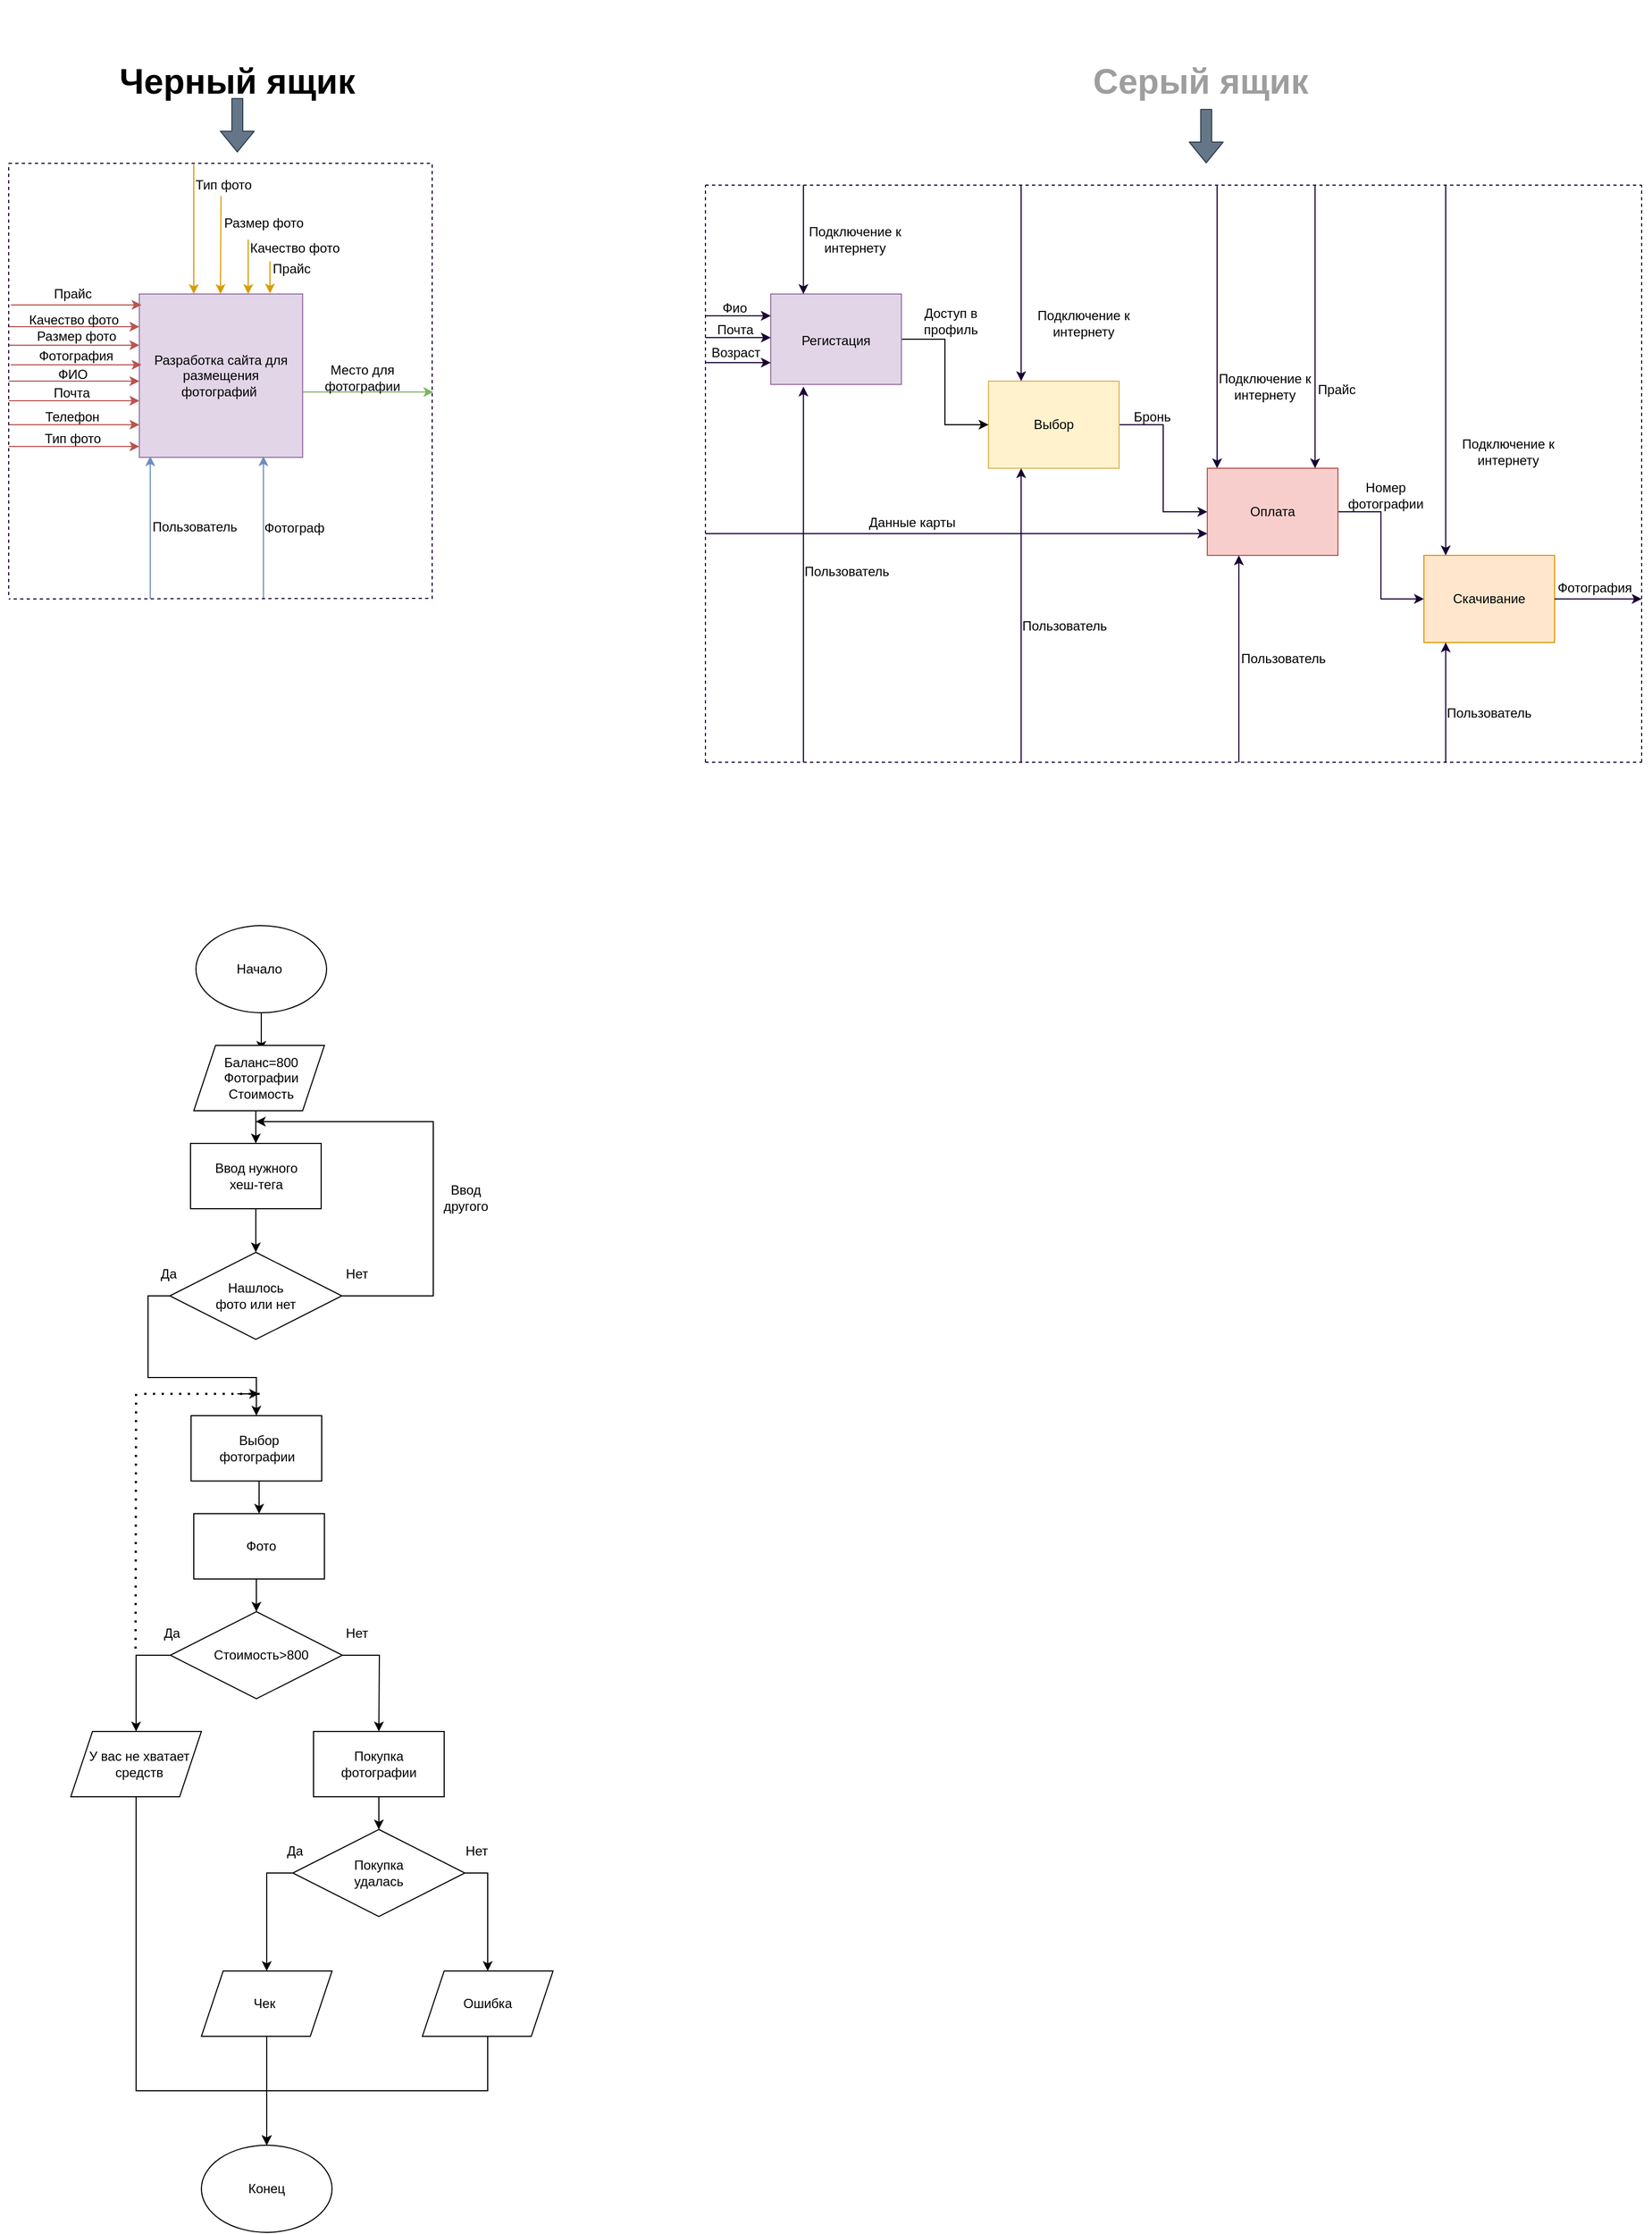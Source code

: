 <mxfile version="13.8.7" type="github">
  <diagram id="p6UrjECbgSdRof4HY0eb" name="Page-1">
    <mxGraphModel dx="2480" dy="2546" grid="1" gridSize="10" guides="1" tooltips="1" connect="1" arrows="1" fold="1" page="1" pageScale="1" pageWidth="827" pageHeight="1169" math="0" shadow="0">
      <root>
        <mxCell id="0" />
        <mxCell id="1" parent="0" />
        <mxCell id="dFT03Ro-pLz-tinxZf4C-1" value="" style="whiteSpace=wrap;html=1;aspect=fixed;fillColor=#e1d5e7;strokeColor=#9673a6;" parent="1" vertex="1">
          <mxGeometry x="260" y="200" width="150" height="150" as="geometry" />
        </mxCell>
        <mxCell id="dFT03Ro-pLz-tinxZf4C-3" value="Разработка сайта для размещения фотографий&amp;nbsp;" style="text;html=1;strokeColor=none;fillColor=none;align=center;verticalAlign=middle;whiteSpace=wrap;rounded=0;" parent="1" vertex="1">
          <mxGeometry x="270" y="240" width="130" height="70" as="geometry" />
        </mxCell>
        <mxCell id="dFT03Ro-pLz-tinxZf4C-4" value="" style="endArrow=classic;html=1;fillColor=#f8cecc;strokeColor=#b85450;" parent="1" edge="1">
          <mxGeometry width="50" height="50" relative="1" as="geometry">
            <mxPoint x="140" y="298" as="sourcePoint" />
            <mxPoint x="260" y="298" as="targetPoint" />
          </mxGeometry>
        </mxCell>
        <mxCell id="dFT03Ro-pLz-tinxZf4C-5" value="" style="endArrow=classic;html=1;fillColor=#f8cecc;strokeColor=#b85450;" parent="1" edge="1">
          <mxGeometry width="50" height="50" relative="1" as="geometry">
            <mxPoint x="140" y="320" as="sourcePoint" />
            <mxPoint x="260" y="320" as="targetPoint" />
          </mxGeometry>
        </mxCell>
        <mxCell id="dFT03Ro-pLz-tinxZf4C-6" value="" style="endArrow=classic;html=1;fillColor=#f8cecc;strokeColor=#b85450;" parent="1" edge="1">
          <mxGeometry width="50" height="50" relative="1" as="geometry">
            <mxPoint x="140" y="280" as="sourcePoint" />
            <mxPoint x="260" y="280" as="targetPoint" />
          </mxGeometry>
        </mxCell>
        <mxCell id="dFT03Ro-pLz-tinxZf4C-7" value="" style="endArrow=classic;html=1;fillColor=#f8cecc;strokeColor=#b85450;" parent="1" edge="1">
          <mxGeometry width="50" height="50" relative="1" as="geometry">
            <mxPoint x="142" y="265" as="sourcePoint" />
            <mxPoint x="262" y="265" as="targetPoint" />
          </mxGeometry>
        </mxCell>
        <mxCell id="dFT03Ro-pLz-tinxZf4C-9" value="" style="endArrow=classic;html=1;fillColor=#d5e8d4;strokeColor=#82b366;" parent="1" edge="1">
          <mxGeometry width="50" height="50" relative="1" as="geometry">
            <mxPoint x="410" y="290" as="sourcePoint" />
            <mxPoint x="530" y="290" as="targetPoint" />
          </mxGeometry>
        </mxCell>
        <mxCell id="dFT03Ro-pLz-tinxZf4C-12" value="" style="endArrow=classic;html=1;fillColor=#ffe6cc;strokeColor=#d79b00;" parent="1" edge="1">
          <mxGeometry width="50" height="50" relative="1" as="geometry">
            <mxPoint x="310" y="81" as="sourcePoint" />
            <mxPoint x="310" y="200" as="targetPoint" />
          </mxGeometry>
        </mxCell>
        <mxCell id="dFT03Ro-pLz-tinxZf4C-13" value="" style="endArrow=classic;html=1;fillColor=#ffe6cc;strokeColor=#d79b00;" parent="1" edge="1">
          <mxGeometry width="50" height="50" relative="1" as="geometry">
            <mxPoint x="335" y="110" as="sourcePoint" />
            <mxPoint x="334.5" y="200" as="targetPoint" />
          </mxGeometry>
        </mxCell>
        <mxCell id="dFT03Ro-pLz-tinxZf4C-20" value="" style="endArrow=classic;html=1;fillColor=#dae8fc;strokeColor=#6c8ebf;" parent="1" edge="1">
          <mxGeometry width="50" height="50" relative="1" as="geometry">
            <mxPoint x="270" y="480" as="sourcePoint" />
            <mxPoint x="270" y="349" as="targetPoint" />
          </mxGeometry>
        </mxCell>
        <mxCell id="dFT03Ro-pLz-tinxZf4C-27" value="Тип фото" style="text;html=1;strokeColor=none;fillColor=none;align=center;verticalAlign=middle;whiteSpace=wrap;rounded=0;rotation=0;" parent="1" vertex="1">
          <mxGeometry x="295" y="80" width="85" height="39" as="geometry" />
        </mxCell>
        <mxCell id="dFT03Ro-pLz-tinxZf4C-29" value="Размер фото" style="text;html=1;strokeColor=none;fillColor=none;align=center;verticalAlign=middle;whiteSpace=wrap;rounded=0;rotation=0;" parent="1" vertex="1">
          <mxGeometry x="329" y="120" width="91" height="30" as="geometry" />
        </mxCell>
        <mxCell id="dFT03Ro-pLz-tinxZf4C-30" value="Фотография" style="text;html=1;strokeColor=none;fillColor=none;align=center;verticalAlign=middle;whiteSpace=wrap;rounded=0;" parent="1" vertex="1">
          <mxGeometry x="182" y="247" width="40" height="20" as="geometry" />
        </mxCell>
        <mxCell id="dFT03Ro-pLz-tinxZf4C-31" value="ФИО" style="text;html=1;strokeColor=none;fillColor=none;align=center;verticalAlign=middle;whiteSpace=wrap;rounded=0;" parent="1" vertex="1">
          <mxGeometry x="163.5" y="264" width="70" height="19" as="geometry" />
        </mxCell>
        <mxCell id="dFT03Ro-pLz-tinxZf4C-32" value="Качество фото" style="text;html=1;strokeColor=none;fillColor=none;align=center;verticalAlign=middle;whiteSpace=wrap;rounded=0;rotation=0;" parent="1" vertex="1">
          <mxGeometry x="350" y="150" width="106" height="15" as="geometry" />
        </mxCell>
        <mxCell id="dFT03Ro-pLz-tinxZf4C-33" value="" style="endArrow=classic;html=1;fillColor=#ffe6cc;strokeColor=#d79b00;" parent="1" edge="1">
          <mxGeometry width="50" height="50" relative="1" as="geometry">
            <mxPoint x="360" y="150" as="sourcePoint" />
            <mxPoint x="360" y="200" as="targetPoint" />
          </mxGeometry>
        </mxCell>
        <mxCell id="aUMwL7hk3GGmmnr9Cz9R-1" value="Место для фотографии" style="text;html=1;strokeColor=none;fillColor=none;align=center;verticalAlign=middle;whiteSpace=wrap;rounded=0;" parent="1" vertex="1">
          <mxGeometry x="400" y="266" width="130" height="21" as="geometry" />
        </mxCell>
        <mxCell id="aUMwL7hk3GGmmnr9Cz9R-2" value="Почта" style="text;html=1;strokeColor=none;fillColor=none;align=center;verticalAlign=middle;whiteSpace=wrap;rounded=0;" parent="1" vertex="1">
          <mxGeometry x="175" y="267" width="46" height="47" as="geometry" />
        </mxCell>
        <mxCell id="aUMwL7hk3GGmmnr9Cz9R-9" value="Прайс" style="text;html=1;strokeColor=none;fillColor=none;align=center;verticalAlign=middle;whiteSpace=wrap;rounded=0;rotation=0;" parent="1" vertex="1">
          <mxGeometry x="380" y="166.5" width="40" height="20" as="geometry" />
        </mxCell>
        <mxCell id="aUMwL7hk3GGmmnr9Cz9R-11" value="" style="endArrow=classic;html=1;fillColor=#ffe6cc;strokeColor=#d79b00;" parent="1" edge="1">
          <mxGeometry width="50" height="50" relative="1" as="geometry">
            <mxPoint x="380" y="170" as="sourcePoint" />
            <mxPoint x="380" y="199.5" as="targetPoint" />
          </mxGeometry>
        </mxCell>
        <mxCell id="aUMwL7hk3GGmmnr9Cz9R-18" value="Телефон" style="text;html=1;strokeColor=none;fillColor=none;align=center;verticalAlign=middle;whiteSpace=wrap;rounded=0;" parent="1" vertex="1">
          <mxGeometry x="175" y="298" width="47" height="29" as="geometry" />
        </mxCell>
        <mxCell id="aUMwL7hk3GGmmnr9Cz9R-19" value="" style="endArrow=classic;html=1;fillColor=#dae8fc;strokeColor=#6c8ebf;" parent="1" edge="1">
          <mxGeometry width="50" height="50" relative="1" as="geometry">
            <mxPoint x="374" y="480" as="sourcePoint" />
            <mxPoint x="374" y="349" as="targetPoint" />
          </mxGeometry>
        </mxCell>
        <mxCell id="aUMwL7hk3GGmmnr9Cz9R-23" value="Пользователь" style="text;html=1;strokeColor=none;fillColor=none;align=center;verticalAlign=middle;whiteSpace=wrap;rounded=0;rotation=0;" parent="1" vertex="1">
          <mxGeometry x="250.5" y="400" width="120" height="28" as="geometry" />
        </mxCell>
        <mxCell id="aUMwL7hk3GGmmnr9Cz9R-24" value="Фотограф" style="text;html=1;strokeColor=none;fillColor=none;align=center;verticalAlign=middle;whiteSpace=wrap;rounded=0;rotation=0;" parent="1" vertex="1">
          <mxGeometry x="322" y="410" width="161" height="10" as="geometry" />
        </mxCell>
        <mxCell id="aUMwL7hk3GGmmnr9Cz9R-25" value="" style="endArrow=classic;html=1;fillColor=#f8cecc;strokeColor=#b85450;" parent="1" edge="1">
          <mxGeometry width="50" height="50" relative="1" as="geometry">
            <mxPoint x="140" y="340" as="sourcePoint" />
            <mxPoint x="260" y="340" as="targetPoint" />
          </mxGeometry>
        </mxCell>
        <mxCell id="aUMwL7hk3GGmmnr9Cz9R-26" value="Тип фото" style="text;html=1;strokeColor=none;fillColor=none;align=center;verticalAlign=middle;whiteSpace=wrap;rounded=0;rotation=0;" parent="1" vertex="1">
          <mxGeometry x="158.5" y="310" width="80" height="46" as="geometry" />
        </mxCell>
        <mxCell id="aUMwL7hk3GGmmnr9Cz9R-28" value="" style="endArrow=classic;html=1;fillColor=#f8cecc;strokeColor=#b85450;" parent="1" edge="1">
          <mxGeometry width="50" height="50" relative="1" as="geometry">
            <mxPoint x="142" y="210" as="sourcePoint" />
            <mxPoint x="262" y="210" as="targetPoint" />
          </mxGeometry>
        </mxCell>
        <mxCell id="aUMwL7hk3GGmmnr9Cz9R-29" value="" style="endArrow=classic;html=1;fillColor=#f8cecc;strokeColor=#b85450;" parent="1" edge="1">
          <mxGeometry width="50" height="50" relative="1" as="geometry">
            <mxPoint x="140" y="247" as="sourcePoint" />
            <mxPoint x="260" y="247" as="targetPoint" />
          </mxGeometry>
        </mxCell>
        <mxCell id="aUMwL7hk3GGmmnr9Cz9R-30" value="Размер фото" style="text;html=1;strokeColor=none;fillColor=none;align=center;verticalAlign=middle;whiteSpace=wrap;rounded=0;rotation=0;" parent="1" vertex="1">
          <mxGeometry x="156.5" y="230" width="91" height="18" as="geometry" />
        </mxCell>
        <mxCell id="aUMwL7hk3GGmmnr9Cz9R-31" value="" style="endArrow=classic;html=1;fillColor=#f8cecc;strokeColor=#b85450;" parent="1" edge="1">
          <mxGeometry width="50" height="50" relative="1" as="geometry">
            <mxPoint x="140" y="230" as="sourcePoint" />
            <mxPoint x="260" y="230" as="targetPoint" />
          </mxGeometry>
        </mxCell>
        <mxCell id="aUMwL7hk3GGmmnr9Cz9R-32" value="Качество фото" style="text;html=1;strokeColor=none;fillColor=none;align=center;verticalAlign=middle;whiteSpace=wrap;rounded=0;rotation=0;" parent="1" vertex="1">
          <mxGeometry x="148.5" y="210" width="102" height="27" as="geometry" />
        </mxCell>
        <mxCell id="aUMwL7hk3GGmmnr9Cz9R-33" value="Прайс" style="text;html=1;strokeColor=none;fillColor=none;align=center;verticalAlign=middle;whiteSpace=wrap;rounded=0;rotation=0;" parent="1" vertex="1">
          <mxGeometry x="178.5" y="190" width="40" height="20" as="geometry" />
        </mxCell>
        <mxCell id="dPdgdIDJKfHk3a8-XdrI-1" value="&lt;b&gt;&lt;font style=&quot;font-size: 32px&quot;&gt;Черный ящик&lt;/font&gt;&lt;/b&gt;" style="text;html=1;strokeColor=none;fillColor=none;align=center;verticalAlign=middle;whiteSpace=wrap;rounded=0;" parent="1" vertex="1">
          <mxGeometry x="205" y="-70" width="290" height="150" as="geometry" />
        </mxCell>
        <mxCell id="dPdgdIDJKfHk3a8-XdrI-3" value="" style="shape=flexArrow;endArrow=classic;html=1;strokeColor=#314354;fillColor=#647687;" parent="1" edge="1">
          <mxGeometry width="50" height="50" relative="1" as="geometry">
            <mxPoint x="350" y="20" as="sourcePoint" />
            <mxPoint x="350" y="70" as="targetPoint" />
          </mxGeometry>
        </mxCell>
        <mxCell id="dPdgdIDJKfHk3a8-XdrI-5" value="&lt;b&gt;&lt;font style=&quot;font-size: 32px&quot; color=&quot;#9e9e9e&quot;&gt;Серый ящик&lt;/font&gt;&lt;/b&gt;" style="text;html=1;strokeColor=none;fillColor=none;align=center;verticalAlign=middle;whiteSpace=wrap;rounded=0;" parent="1" vertex="1">
          <mxGeometry x="1090" y="-70" width="290" height="150" as="geometry" />
        </mxCell>
        <mxCell id="dPdgdIDJKfHk3a8-XdrI-6" value="" style="shape=flexArrow;endArrow=classic;html=1;strokeColor=#314354;fillColor=#647687;" parent="1" edge="1">
          <mxGeometry width="50" height="50" relative="1" as="geometry">
            <mxPoint x="1240" y="30" as="sourcePoint" />
            <mxPoint x="1240" y="80" as="targetPoint" />
          </mxGeometry>
        </mxCell>
        <mxCell id="dPdgdIDJKfHk3a8-XdrI-29" style="edgeStyle=orthogonalEdgeStyle;rounded=0;orthogonalLoop=1;jettySize=auto;html=1;exitX=1;exitY=0.5;exitDx=0;exitDy=0;entryX=0;entryY=0.5;entryDx=0;entryDy=0;strokeColor=#190033;" parent="1" source="dPdgdIDJKfHk3a8-XdrI-11" target="dPdgdIDJKfHk3a8-XdrI-12" edge="1">
          <mxGeometry relative="1" as="geometry" />
        </mxCell>
        <mxCell id="dPdgdIDJKfHk3a8-XdrI-11" value="" style="rounded=0;whiteSpace=wrap;html=1;fillColor=#fff2cc;strokeColor=#d6b656;" parent="1" vertex="1">
          <mxGeometry x="1040" y="280" width="120" height="80" as="geometry" />
        </mxCell>
        <mxCell id="dPdgdIDJKfHk3a8-XdrI-30" style="edgeStyle=orthogonalEdgeStyle;rounded=0;orthogonalLoop=1;jettySize=auto;html=1;exitX=1;exitY=0.5;exitDx=0;exitDy=0;entryX=0;entryY=0.5;entryDx=0;entryDy=0;strokeColor=#190033;" parent="1" source="dPdgdIDJKfHk3a8-XdrI-12" target="dPdgdIDJKfHk3a8-XdrI-19" edge="1">
          <mxGeometry relative="1" as="geometry" />
        </mxCell>
        <mxCell id="dPdgdIDJKfHk3a8-XdrI-12" value="" style="rounded=0;whiteSpace=wrap;html=1;fillColor=#f8cecc;strokeColor=#b85450;" parent="1" vertex="1">
          <mxGeometry x="1241" y="360" width="120" height="80" as="geometry" />
        </mxCell>
        <mxCell id="Dkpq2SNHd7-7ZHUDQCRo-1" style="edgeStyle=orthogonalEdgeStyle;rounded=0;orthogonalLoop=1;jettySize=auto;html=1;exitX=1;exitY=0.5;exitDx=0;exitDy=0;entryX=0;entryY=0.5;entryDx=0;entryDy=0;" parent="1" source="dPdgdIDJKfHk3a8-XdrI-13" target="dPdgdIDJKfHk3a8-XdrI-11" edge="1">
          <mxGeometry relative="1" as="geometry" />
        </mxCell>
        <mxCell id="dPdgdIDJKfHk3a8-XdrI-13" value="" style="rounded=0;whiteSpace=wrap;html=1;fillColor=#e1d5e7;strokeColor=#9673a6;" parent="1" vertex="1">
          <mxGeometry x="840" y="200" width="120" height="83" as="geometry" />
        </mxCell>
        <mxCell id="dPdgdIDJKfHk3a8-XdrI-16" value="Регистация" style="text;html=1;strokeColor=none;fillColor=none;align=center;verticalAlign=middle;whiteSpace=wrap;rounded=0;" parent="1" vertex="1">
          <mxGeometry x="880" y="233" width="40" height="20" as="geometry" />
        </mxCell>
        <mxCell id="dPdgdIDJKfHk3a8-XdrI-17" value="Выбор" style="text;html=1;strokeColor=none;fillColor=none;align=center;verticalAlign=middle;whiteSpace=wrap;rounded=0;" parent="1" vertex="1">
          <mxGeometry x="1080" y="310" width="40" height="20" as="geometry" />
        </mxCell>
        <mxCell id="dPdgdIDJKfHk3a8-XdrI-18" value="Оплата" style="text;html=1;strokeColor=none;fillColor=none;align=center;verticalAlign=middle;whiteSpace=wrap;rounded=0;" parent="1" vertex="1">
          <mxGeometry x="1281" y="390" width="40" height="20" as="geometry" />
        </mxCell>
        <mxCell id="dPdgdIDJKfHk3a8-XdrI-19" value="" style="rounded=0;whiteSpace=wrap;html=1;fillColor=#ffe6cc;strokeColor=#d79b00;" parent="1" vertex="1">
          <mxGeometry x="1440" y="440" width="120" height="80" as="geometry" />
        </mxCell>
        <mxCell id="dPdgdIDJKfHk3a8-XdrI-20" value="Скачивание" style="text;html=1;strokeColor=none;fillColor=none;align=center;verticalAlign=middle;whiteSpace=wrap;rounded=0;" parent="1" vertex="1">
          <mxGeometry x="1480" y="470" width="40" height="20" as="geometry" />
        </mxCell>
        <mxCell id="dPdgdIDJKfHk3a8-XdrI-21" value="" style="endArrow=none;dashed=1;html=1;strokeColor=#190033;" parent="1" edge="1">
          <mxGeometry width="50" height="50" relative="1" as="geometry">
            <mxPoint x="529" y="480" as="sourcePoint" />
            <mxPoint x="529" y="80" as="targetPoint" />
          </mxGeometry>
        </mxCell>
        <mxCell id="dPdgdIDJKfHk3a8-XdrI-22" value="" style="endArrow=none;dashed=1;html=1;strokeColor=#190033;" parent="1" edge="1">
          <mxGeometry width="50" height="50" relative="1" as="geometry">
            <mxPoint x="140" y="80" as="sourcePoint" />
            <mxPoint x="530" y="80" as="targetPoint" />
          </mxGeometry>
        </mxCell>
        <mxCell id="dPdgdIDJKfHk3a8-XdrI-23" value="" style="endArrow=none;dashed=1;html=1;strokeColor=#190033;" parent="1" edge="1">
          <mxGeometry width="50" height="50" relative="1" as="geometry">
            <mxPoint x="140" y="476.5" as="sourcePoint" />
            <mxPoint x="140" y="80" as="targetPoint" />
          </mxGeometry>
        </mxCell>
        <mxCell id="dPdgdIDJKfHk3a8-XdrI-24" value="" style="endArrow=none;dashed=1;html=1;strokeColor=#190033;" parent="1" edge="1">
          <mxGeometry width="50" height="50" relative="1" as="geometry">
            <mxPoint x="525.5" y="479.5" as="sourcePoint" />
            <mxPoint x="140" y="480" as="targetPoint" />
          </mxGeometry>
        </mxCell>
        <mxCell id="dPdgdIDJKfHk3a8-XdrI-25" value="" style="endArrow=classic;html=1;strokeColor=#190033;" parent="1" edge="1">
          <mxGeometry width="50" height="50" relative="1" as="geometry">
            <mxPoint x="780" y="220" as="sourcePoint" />
            <mxPoint x="840" y="220" as="targetPoint" />
          </mxGeometry>
        </mxCell>
        <mxCell id="dPdgdIDJKfHk3a8-XdrI-26" value="" style="endArrow=classic;html=1;strokeColor=#190033;" parent="1" edge="1">
          <mxGeometry width="50" height="50" relative="1" as="geometry">
            <mxPoint x="780" y="240" as="sourcePoint" />
            <mxPoint x="840" y="240" as="targetPoint" />
          </mxGeometry>
        </mxCell>
        <mxCell id="dPdgdIDJKfHk3a8-XdrI-27" value="" style="endArrow=classic;html=1;strokeColor=#190033;" parent="1" edge="1">
          <mxGeometry width="50" height="50" relative="1" as="geometry">
            <mxPoint x="780" y="263" as="sourcePoint" />
            <mxPoint x="840" y="263" as="targetPoint" />
          </mxGeometry>
        </mxCell>
        <mxCell id="dPdgdIDJKfHk3a8-XdrI-32" value="" style="endArrow=classic;html=1;strokeColor=#190033;exitX=1;exitY=0.5;exitDx=0;exitDy=0;" parent="1" source="dPdgdIDJKfHk3a8-XdrI-19" edge="1">
          <mxGeometry width="50" height="50" relative="1" as="geometry">
            <mxPoint x="1590" y="479.5" as="sourcePoint" />
            <mxPoint x="1640" y="480" as="targetPoint" />
          </mxGeometry>
        </mxCell>
        <mxCell id="dPdgdIDJKfHk3a8-XdrI-34" value="" style="endArrow=classic;html=1;strokeColor=#190033;" parent="1" edge="1">
          <mxGeometry width="50" height="50" relative="1" as="geometry">
            <mxPoint x="780" y="420" as="sourcePoint" />
            <mxPoint x="1241" y="420" as="targetPoint" />
          </mxGeometry>
        </mxCell>
        <mxCell id="dPdgdIDJKfHk3a8-XdrI-35" value="" style="endArrow=classic;html=1;strokeColor=#190033;" parent="1" edge="1">
          <mxGeometry width="50" height="50" relative="1" as="geometry">
            <mxPoint x="870" y="630" as="sourcePoint" />
            <mxPoint x="870" y="285" as="targetPoint" />
          </mxGeometry>
        </mxCell>
        <mxCell id="dPdgdIDJKfHk3a8-XdrI-36" value="" style="endArrow=classic;html=1;strokeColor=#190033;" parent="1" edge="1">
          <mxGeometry width="50" height="50" relative="1" as="geometry">
            <mxPoint x="1070" y="630" as="sourcePoint" />
            <mxPoint x="1070" y="360" as="targetPoint" />
          </mxGeometry>
        </mxCell>
        <mxCell id="dPdgdIDJKfHk3a8-XdrI-37" value="" style="endArrow=classic;html=1;strokeColor=#190033;" parent="1" edge="1">
          <mxGeometry width="50" height="50" relative="1" as="geometry">
            <mxPoint x="1270" y="630" as="sourcePoint" />
            <mxPoint x="1270" y="440" as="targetPoint" />
          </mxGeometry>
        </mxCell>
        <mxCell id="dPdgdIDJKfHk3a8-XdrI-38" value="" style="endArrow=classic;html=1;strokeColor=#190033;" parent="1" edge="1">
          <mxGeometry width="50" height="50" relative="1" as="geometry">
            <mxPoint x="1460" y="630" as="sourcePoint" />
            <mxPoint x="1460" y="520" as="targetPoint" />
          </mxGeometry>
        </mxCell>
        <mxCell id="dPdgdIDJKfHk3a8-XdrI-40" value="" style="endArrow=classic;html=1;strokeColor=#190033;" parent="1" edge="1">
          <mxGeometry width="50" height="50" relative="1" as="geometry">
            <mxPoint x="1070" y="100" as="sourcePoint" />
            <mxPoint x="1070" y="280" as="targetPoint" />
          </mxGeometry>
        </mxCell>
        <mxCell id="dPdgdIDJKfHk3a8-XdrI-41" value="" style="endArrow=classic;html=1;strokeColor=#190033;" parent="1" edge="1">
          <mxGeometry width="50" height="50" relative="1" as="geometry">
            <mxPoint x="1250" y="100" as="sourcePoint" />
            <mxPoint x="1250" y="360" as="targetPoint" />
          </mxGeometry>
        </mxCell>
        <mxCell id="dPdgdIDJKfHk3a8-XdrI-42" value="" style="endArrow=classic;html=1;strokeColor=#190033;" parent="1" edge="1">
          <mxGeometry width="50" height="50" relative="1" as="geometry">
            <mxPoint x="1460" y="100" as="sourcePoint" />
            <mxPoint x="1460" y="440" as="targetPoint" />
          </mxGeometry>
        </mxCell>
        <mxCell id="dPdgdIDJKfHk3a8-XdrI-43" value="" style="endArrow=classic;html=1;strokeColor=#190033;" parent="1" edge="1">
          <mxGeometry width="50" height="50" relative="1" as="geometry">
            <mxPoint x="870" y="100" as="sourcePoint" />
            <mxPoint x="870" y="200" as="targetPoint" />
          </mxGeometry>
        </mxCell>
        <mxCell id="dPdgdIDJKfHk3a8-XdrI-44" value="Фио" style="text;html=1;strokeColor=none;fillColor=none;align=center;verticalAlign=middle;whiteSpace=wrap;rounded=0;" parent="1" vertex="1">
          <mxGeometry x="787" y="200" width="40" height="25" as="geometry" />
        </mxCell>
        <mxCell id="dPdgdIDJKfHk3a8-XdrI-45" value="Почта" style="text;html=1;strokeColor=none;fillColor=none;align=center;verticalAlign=middle;whiteSpace=wrap;rounded=0;" parent="1" vertex="1">
          <mxGeometry x="787" y="225" width="41" height="16" as="geometry" />
        </mxCell>
        <mxCell id="dPdgdIDJKfHk3a8-XdrI-46" value="Возраст" style="text;html=1;strokeColor=none;fillColor=none;align=center;verticalAlign=middle;whiteSpace=wrap;rounded=0;" parent="1" vertex="1">
          <mxGeometry x="788" y="244" width="40" height="20" as="geometry" />
        </mxCell>
        <mxCell id="dPdgdIDJKfHk3a8-XdrI-48" value="Пользователь" style="text;html=1;strokeColor=none;fillColor=none;align=center;verticalAlign=middle;whiteSpace=wrap;rounded=0;rotation=0;" parent="1" vertex="1">
          <mxGeometry x="1060" y="490" width="100" height="30" as="geometry" />
        </mxCell>
        <mxCell id="dPdgdIDJKfHk3a8-XdrI-51" value="Доступ в профиль" style="text;html=1;strokeColor=none;fillColor=none;align=center;verticalAlign=middle;whiteSpace=wrap;rounded=0;" parent="1" vertex="1">
          <mxGeometry x="960" y="213" width="91" height="24" as="geometry" />
        </mxCell>
        <mxCell id="dPdgdIDJKfHk3a8-XdrI-52" value="Данные карты" style="text;html=1;strokeColor=none;fillColor=none;align=center;verticalAlign=middle;whiteSpace=wrap;rounded=0;" parent="1" vertex="1">
          <mxGeometry x="920" y="400" width="100" height="20" as="geometry" />
        </mxCell>
        <mxCell id="dPdgdIDJKfHk3a8-XdrI-53" value="Номер фотографии" style="text;html=1;strokeColor=none;fillColor=none;align=center;verticalAlign=middle;whiteSpace=wrap;rounded=0;" parent="1" vertex="1">
          <mxGeometry x="1380" y="380" width="50" height="10" as="geometry" />
        </mxCell>
        <mxCell id="dPdgdIDJKfHk3a8-XdrI-54" value="Фотография" style="text;html=1;strokeColor=none;fillColor=none;align=center;verticalAlign=middle;whiteSpace=wrap;rounded=0;" parent="1" vertex="1">
          <mxGeometry x="1570" y="460" width="54" height="20" as="geometry" />
        </mxCell>
        <mxCell id="dPdgdIDJKfHk3a8-XdrI-60" value="" style="endArrow=none;dashed=1;html=1;strokeColor=#190033;" parent="1" edge="1">
          <mxGeometry width="50" height="50" relative="1" as="geometry">
            <mxPoint x="780" y="630" as="sourcePoint" />
            <mxPoint x="780" y="100" as="targetPoint" />
          </mxGeometry>
        </mxCell>
        <mxCell id="dPdgdIDJKfHk3a8-XdrI-61" value="" style="endArrow=none;dashed=1;html=1;strokeColor=#190033;" parent="1" edge="1">
          <mxGeometry width="50" height="50" relative="1" as="geometry">
            <mxPoint x="780" y="630" as="sourcePoint" />
            <mxPoint x="1640" y="630" as="targetPoint" />
          </mxGeometry>
        </mxCell>
        <mxCell id="dPdgdIDJKfHk3a8-XdrI-62" value="" style="endArrow=none;dashed=1;html=1;strokeColor=#190033;" parent="1" edge="1">
          <mxGeometry width="50" height="50" relative="1" as="geometry">
            <mxPoint x="1640" y="630" as="sourcePoint" />
            <mxPoint x="1640" y="100" as="targetPoint" />
          </mxGeometry>
        </mxCell>
        <mxCell id="dPdgdIDJKfHk3a8-XdrI-63" value="" style="endArrow=none;dashed=1;html=1;strokeColor=#190033;" parent="1" edge="1">
          <mxGeometry width="50" height="50" relative="1" as="geometry">
            <mxPoint x="780" y="100" as="sourcePoint" />
            <mxPoint x="1640" y="100" as="targetPoint" />
          </mxGeometry>
        </mxCell>
        <mxCell id="dPdgdIDJKfHk3a8-XdrI-64" value="Бронь" style="text;html=1;strokeColor=none;fillColor=none;align=center;verticalAlign=middle;whiteSpace=wrap;rounded=0;" parent="1" vertex="1">
          <mxGeometry x="1180" y="302.5" width="21" height="20" as="geometry" />
        </mxCell>
        <mxCell id="dPdgdIDJKfHk3a8-XdrI-66" value="Подключение к интернету" style="text;html=1;strokeColor=none;fillColor=none;align=center;verticalAlign=middle;whiteSpace=wrap;rounded=0;rotation=0;" parent="1" vertex="1">
          <mxGeometry x="1460" y="330" width="115" height="30" as="geometry" />
        </mxCell>
        <mxCell id="z4wbUaanoXz14fya7bWA-15" value="Подключение к интернету" style="text;html=1;strokeColor=none;fillColor=none;align=center;verticalAlign=middle;whiteSpace=wrap;rounded=0;rotation=0;" parent="1" vertex="1">
          <mxGeometry x="1230" y="268.5" width="128" height="33" as="geometry" />
        </mxCell>
        <mxCell id="z4wbUaanoXz14fya7bWA-16" value="Подключение к интернету" style="text;html=1;strokeColor=none;fillColor=none;align=center;verticalAlign=middle;whiteSpace=wrap;rounded=0;rotation=0;" parent="1" vertex="1">
          <mxGeometry x="1070" y="210" width="115" height="34" as="geometry" />
        </mxCell>
        <mxCell id="z4wbUaanoXz14fya7bWA-17" value="Подключение к интернету" style="text;html=1;strokeColor=none;fillColor=none;align=center;verticalAlign=middle;whiteSpace=wrap;rounded=0;rotation=0;" parent="1" vertex="1">
          <mxGeometry x="860" y="132.5" width="115" height="34" as="geometry" />
        </mxCell>
        <mxCell id="z4wbUaanoXz14fya7bWA-19" value="" style="endArrow=classic;html=1;strokeColor=#190033;" parent="1" edge="1">
          <mxGeometry width="50" height="50" relative="1" as="geometry">
            <mxPoint x="1340" y="100" as="sourcePoint" />
            <mxPoint x="1340" y="360" as="targetPoint" />
          </mxGeometry>
        </mxCell>
        <mxCell id="z4wbUaanoXz14fya7bWA-20" value="Прайс" style="text;html=1;strokeColor=none;fillColor=none;align=center;verticalAlign=middle;whiteSpace=wrap;rounded=0;" parent="1" vertex="1">
          <mxGeometry x="1340" y="278" width="40" height="20" as="geometry" />
        </mxCell>
        <mxCell id="z4wbUaanoXz14fya7bWA-21" value="Пользователь" style="text;html=1;strokeColor=none;fillColor=none;align=center;verticalAlign=middle;whiteSpace=wrap;rounded=0;rotation=0;" parent="1" vertex="1">
          <mxGeometry x="860" y="440" width="100" height="30" as="geometry" />
        </mxCell>
        <mxCell id="z4wbUaanoXz14fya7bWA-22" value="Пользователь" style="text;html=1;strokeColor=none;fillColor=none;align=center;verticalAlign=middle;whiteSpace=wrap;rounded=0;rotation=0;" parent="1" vertex="1">
          <mxGeometry x="1261" y="520" width="100" height="30" as="geometry" />
        </mxCell>
        <mxCell id="z4wbUaanoXz14fya7bWA-23" value="Пользователь" style="text;html=1;strokeColor=none;fillColor=none;align=center;verticalAlign=middle;whiteSpace=wrap;rounded=0;rotation=0;" parent="1" vertex="1">
          <mxGeometry x="1450" y="570" width="100" height="30" as="geometry" />
        </mxCell>
        <mxCell id="iIhj3dJOCKlFRA4JwL5N-6" value="" style="edgeStyle=orthogonalEdgeStyle;rounded=0;orthogonalLoop=1;jettySize=auto;html=1;" edge="1" parent="1" source="iIhj3dJOCKlFRA4JwL5N-1" target="iIhj3dJOCKlFRA4JwL5N-4">
          <mxGeometry relative="1" as="geometry" />
        </mxCell>
        <mxCell id="iIhj3dJOCKlFRA4JwL5N-1" value="" style="ellipse;whiteSpace=wrap;html=1;" vertex="1" parent="1">
          <mxGeometry x="312" y="780" width="120" height="80" as="geometry" />
        </mxCell>
        <mxCell id="iIhj3dJOCKlFRA4JwL5N-2" value="Начало&amp;nbsp;" style="text;html=1;strokeColor=none;fillColor=none;align=center;verticalAlign=middle;whiteSpace=wrap;rounded=0;" vertex="1" parent="1">
          <mxGeometry x="352" y="810" width="40" height="20" as="geometry" />
        </mxCell>
        <mxCell id="iIhj3dJOCKlFRA4JwL5N-8" style="edgeStyle=orthogonalEdgeStyle;rounded=0;orthogonalLoop=1;jettySize=auto;html=1;exitX=0.5;exitY=1;exitDx=0;exitDy=0;entryX=0.5;entryY=0;entryDx=0;entryDy=0;" edge="1" parent="1" source="iIhj3dJOCKlFRA4JwL5N-3" target="iIhj3dJOCKlFRA4JwL5N-7">
          <mxGeometry relative="1" as="geometry">
            <mxPoint x="370" y="1000" as="targetPoint" />
          </mxGeometry>
        </mxCell>
        <mxCell id="iIhj3dJOCKlFRA4JwL5N-3" value="" style="shape=parallelogram;perimeter=parallelogramPerimeter;whiteSpace=wrap;html=1;fixedSize=1;" vertex="1" parent="1">
          <mxGeometry x="310" y="890" width="120" height="60" as="geometry" />
        </mxCell>
        <mxCell id="iIhj3dJOCKlFRA4JwL5N-4" value="Баланс=800&lt;br&gt;Фотографии&lt;br&gt;Стоимость" style="text;html=1;strokeColor=none;fillColor=none;align=center;verticalAlign=middle;whiteSpace=wrap;rounded=0;" vertex="1" parent="1">
          <mxGeometry x="317" y="895" width="110" height="50" as="geometry" />
        </mxCell>
        <mxCell id="iIhj3dJOCKlFRA4JwL5N-11" style="edgeStyle=orthogonalEdgeStyle;rounded=0;orthogonalLoop=1;jettySize=auto;html=1;exitX=0.5;exitY=1;exitDx=0;exitDy=0;" edge="1" parent="1" source="iIhj3dJOCKlFRA4JwL5N-7" target="iIhj3dJOCKlFRA4JwL5N-10">
          <mxGeometry relative="1" as="geometry" />
        </mxCell>
        <mxCell id="iIhj3dJOCKlFRA4JwL5N-7" value="" style="rounded=0;whiteSpace=wrap;html=1;" vertex="1" parent="1">
          <mxGeometry x="307" y="980" width="120" height="60" as="geometry" />
        </mxCell>
        <mxCell id="iIhj3dJOCKlFRA4JwL5N-9" value="Ввод нужного хеш-тега" style="text;html=1;strokeColor=none;fillColor=none;align=center;verticalAlign=middle;whiteSpace=wrap;rounded=0;" vertex="1" parent="1">
          <mxGeometry x="321" y="995" width="93" height="30" as="geometry" />
        </mxCell>
        <mxCell id="iIhj3dJOCKlFRA4JwL5N-15" style="edgeStyle=orthogonalEdgeStyle;rounded=0;orthogonalLoop=1;jettySize=auto;html=1;exitX=1;exitY=0.5;exitDx=0;exitDy=0;" edge="1" parent="1" source="iIhj3dJOCKlFRA4JwL5N-10">
          <mxGeometry relative="1" as="geometry">
            <mxPoint x="367" y="960" as="targetPoint" />
            <Array as="points">
              <mxPoint x="530" y="1120" />
              <mxPoint x="530" y="960" />
            </Array>
          </mxGeometry>
        </mxCell>
        <mxCell id="iIhj3dJOCKlFRA4JwL5N-21" style="edgeStyle=orthogonalEdgeStyle;rounded=0;orthogonalLoop=1;jettySize=auto;html=1;exitX=0;exitY=0.5;exitDx=0;exitDy=0;entryX=0.5;entryY=0;entryDx=0;entryDy=0;" edge="1" parent="1" source="iIhj3dJOCKlFRA4JwL5N-10" target="iIhj3dJOCKlFRA4JwL5N-20">
          <mxGeometry relative="1" as="geometry" />
        </mxCell>
        <mxCell id="iIhj3dJOCKlFRA4JwL5N-10" value="" style="rhombus;whiteSpace=wrap;html=1;" vertex="1" parent="1">
          <mxGeometry x="288" y="1080" width="158" height="80" as="geometry" />
        </mxCell>
        <mxCell id="iIhj3dJOCKlFRA4JwL5N-12" value="Нашлось фото или нет" style="text;html=1;strokeColor=none;fillColor=none;align=center;verticalAlign=middle;whiteSpace=wrap;rounded=0;" vertex="1" parent="1">
          <mxGeometry x="327" y="1105" width="80" height="30" as="geometry" />
        </mxCell>
        <mxCell id="iIhj3dJOCKlFRA4JwL5N-13" value="Нет" style="text;html=1;strokeColor=none;fillColor=none;align=center;verticalAlign=middle;whiteSpace=wrap;rounded=0;" vertex="1" parent="1">
          <mxGeometry x="440" y="1090" width="40" height="20" as="geometry" />
        </mxCell>
        <mxCell id="iIhj3dJOCKlFRA4JwL5N-14" value="Да" style="text;html=1;strokeColor=none;fillColor=none;align=center;verticalAlign=middle;whiteSpace=wrap;rounded=0;" vertex="1" parent="1">
          <mxGeometry x="267" y="1090" width="40" height="20" as="geometry" />
        </mxCell>
        <mxCell id="iIhj3dJOCKlFRA4JwL5N-18" value="Ввод другого" style="text;html=1;strokeColor=none;fillColor=none;align=center;verticalAlign=middle;whiteSpace=wrap;rounded=0;" vertex="1" parent="1">
          <mxGeometry x="540" y="1020" width="40" height="20" as="geometry" />
        </mxCell>
        <mxCell id="iIhj3dJOCKlFRA4JwL5N-25" style="edgeStyle=orthogonalEdgeStyle;rounded=0;orthogonalLoop=1;jettySize=auto;html=1;exitX=0.5;exitY=1;exitDx=0;exitDy=0;entryX=0.5;entryY=0;entryDx=0;entryDy=0;" edge="1" parent="1" source="iIhj3dJOCKlFRA4JwL5N-20" target="iIhj3dJOCKlFRA4JwL5N-23">
          <mxGeometry relative="1" as="geometry" />
        </mxCell>
        <mxCell id="iIhj3dJOCKlFRA4JwL5N-20" value="" style="rounded=0;whiteSpace=wrap;html=1;" vertex="1" parent="1">
          <mxGeometry x="307.5" y="1230" width="120" height="60" as="geometry" />
        </mxCell>
        <mxCell id="iIhj3dJOCKlFRA4JwL5N-22" value="Выбор фотографии&amp;nbsp;" style="text;html=1;strokeColor=none;fillColor=none;align=center;verticalAlign=middle;whiteSpace=wrap;rounded=0;" vertex="1" parent="1">
          <mxGeometry x="350" y="1250" width="40" height="20" as="geometry" />
        </mxCell>
        <mxCell id="iIhj3dJOCKlFRA4JwL5N-27" style="edgeStyle=orthogonalEdgeStyle;rounded=0;orthogonalLoop=1;jettySize=auto;html=1;exitX=0.5;exitY=1;exitDx=0;exitDy=0;entryX=0.5;entryY=0;entryDx=0;entryDy=0;" edge="1" parent="1" source="iIhj3dJOCKlFRA4JwL5N-23" target="iIhj3dJOCKlFRA4JwL5N-26">
          <mxGeometry relative="1" as="geometry" />
        </mxCell>
        <mxCell id="iIhj3dJOCKlFRA4JwL5N-23" value="" style="rounded=0;whiteSpace=wrap;html=1;" vertex="1" parent="1">
          <mxGeometry x="310" y="1320" width="120" height="60" as="geometry" />
        </mxCell>
        <mxCell id="iIhj3dJOCKlFRA4JwL5N-24" value="Фото" style="text;html=1;strokeColor=none;fillColor=none;align=center;verticalAlign=middle;whiteSpace=wrap;rounded=0;" vertex="1" parent="1">
          <mxGeometry x="352" y="1340" width="40" height="20" as="geometry" />
        </mxCell>
        <mxCell id="iIhj3dJOCKlFRA4JwL5N-33" style="edgeStyle=orthogonalEdgeStyle;rounded=0;orthogonalLoop=1;jettySize=auto;html=1;exitX=1;exitY=0.5;exitDx=0;exitDy=0;entryX=0.5;entryY=0;entryDx=0;entryDy=0;" edge="1" parent="1" source="iIhj3dJOCKlFRA4JwL5N-26">
          <mxGeometry relative="1" as="geometry">
            <mxPoint x="480" y="1520" as="targetPoint" />
          </mxGeometry>
        </mxCell>
        <mxCell id="iIhj3dJOCKlFRA4JwL5N-34" style="edgeStyle=orthogonalEdgeStyle;rounded=0;orthogonalLoop=1;jettySize=auto;html=1;exitX=0;exitY=0.5;exitDx=0;exitDy=0;entryX=0.5;entryY=0;entryDx=0;entryDy=0;" edge="1" parent="1" source="iIhj3dJOCKlFRA4JwL5N-26" target="iIhj3dJOCKlFRA4JwL5N-31">
          <mxGeometry relative="1" as="geometry" />
        </mxCell>
        <mxCell id="iIhj3dJOCKlFRA4JwL5N-26" value="" style="rhombus;whiteSpace=wrap;html=1;" vertex="1" parent="1">
          <mxGeometry x="288.5" y="1410" width="158" height="80" as="geometry" />
        </mxCell>
        <mxCell id="iIhj3dJOCKlFRA4JwL5N-28" value="Стоимость&amp;gt;800" style="text;html=1;strokeColor=none;fillColor=none;align=center;verticalAlign=middle;whiteSpace=wrap;rounded=0;" vertex="1" parent="1">
          <mxGeometry x="352" y="1440" width="40" height="20" as="geometry" />
        </mxCell>
        <mxCell id="iIhj3dJOCKlFRA4JwL5N-29" value="Нет" style="text;html=1;strokeColor=none;fillColor=none;align=center;verticalAlign=middle;whiteSpace=wrap;rounded=0;" vertex="1" parent="1">
          <mxGeometry x="440" y="1420" width="40" height="20" as="geometry" />
        </mxCell>
        <mxCell id="iIhj3dJOCKlFRA4JwL5N-30" value="Да" style="text;html=1;strokeColor=none;fillColor=none;align=center;verticalAlign=middle;whiteSpace=wrap;rounded=0;" vertex="1" parent="1">
          <mxGeometry x="270" y="1420" width="40" height="20" as="geometry" />
        </mxCell>
        <mxCell id="iIhj3dJOCKlFRA4JwL5N-63" style="edgeStyle=orthogonalEdgeStyle;rounded=0;orthogonalLoop=1;jettySize=auto;html=1;exitX=0.5;exitY=1;exitDx=0;exitDy=0;entryX=0.5;entryY=0;entryDx=0;entryDy=0;" edge="1" parent="1" source="iIhj3dJOCKlFRA4JwL5N-31" target="iIhj3dJOCKlFRA4JwL5N-57">
          <mxGeometry relative="1" as="geometry">
            <Array as="points">
              <mxPoint x="257" y="1850" />
              <mxPoint x="377" y="1850" />
            </Array>
          </mxGeometry>
        </mxCell>
        <mxCell id="iIhj3dJOCKlFRA4JwL5N-31" value="" style="shape=parallelogram;perimeter=parallelogramPerimeter;whiteSpace=wrap;html=1;fixedSize=1;" vertex="1" parent="1">
          <mxGeometry x="197" y="1520" width="120" height="60" as="geometry" />
        </mxCell>
        <mxCell id="iIhj3dJOCKlFRA4JwL5N-35" value="У вас не хватает средств" style="text;html=1;strokeColor=none;fillColor=none;align=center;verticalAlign=middle;whiteSpace=wrap;rounded=0;" vertex="1" parent="1">
          <mxGeometry x="210" y="1535" width="100" height="30" as="geometry" />
        </mxCell>
        <mxCell id="iIhj3dJOCKlFRA4JwL5N-43" style="edgeStyle=orthogonalEdgeStyle;rounded=0;orthogonalLoop=1;jettySize=auto;html=1;exitX=0.5;exitY=1;exitDx=0;exitDy=0;entryX=0.5;entryY=0;entryDx=0;entryDy=0;" edge="1" parent="1" source="iIhj3dJOCKlFRA4JwL5N-36" target="iIhj3dJOCKlFRA4JwL5N-42">
          <mxGeometry relative="1" as="geometry" />
        </mxCell>
        <mxCell id="iIhj3dJOCKlFRA4JwL5N-36" value="" style="rounded=0;whiteSpace=wrap;html=1;" vertex="1" parent="1">
          <mxGeometry x="420" y="1520" width="120" height="60" as="geometry" />
        </mxCell>
        <mxCell id="iIhj3dJOCKlFRA4JwL5N-37" value="Покупка фотографии" style="text;html=1;strokeColor=none;fillColor=none;align=center;verticalAlign=middle;whiteSpace=wrap;rounded=0;" vertex="1" parent="1">
          <mxGeometry x="460" y="1540" width="40" height="20" as="geometry" />
        </mxCell>
        <mxCell id="iIhj3dJOCKlFRA4JwL5N-39" value="" style="endArrow=none;dashed=1;html=1;dashPattern=1 3;strokeWidth=2;" edge="1" parent="1">
          <mxGeometry width="50" height="50" relative="1" as="geometry">
            <mxPoint x="257" y="1210" as="sourcePoint" />
            <mxPoint x="256.5" y="1450" as="targetPoint" />
          </mxGeometry>
        </mxCell>
        <mxCell id="iIhj3dJOCKlFRA4JwL5N-40" value="" style="endArrow=none;dashed=1;html=1;dashPattern=1 3;strokeWidth=2;" edge="1" parent="1">
          <mxGeometry width="50" height="50" relative="1" as="geometry">
            <mxPoint x="370.5" y="1210" as="sourcePoint" />
            <mxPoint x="260.5" y="1210" as="targetPoint" />
          </mxGeometry>
        </mxCell>
        <mxCell id="iIhj3dJOCKlFRA4JwL5N-41" value="" style="endArrow=classic;html=1;" edge="1" parent="1">
          <mxGeometry width="50" height="50" relative="1" as="geometry">
            <mxPoint x="350" y="1210" as="sourcePoint" />
            <mxPoint x="370" y="1210" as="targetPoint" />
          </mxGeometry>
        </mxCell>
        <mxCell id="iIhj3dJOCKlFRA4JwL5N-48" style="edgeStyle=orthogonalEdgeStyle;rounded=0;orthogonalLoop=1;jettySize=auto;html=1;exitX=0;exitY=0.5;exitDx=0;exitDy=0;entryX=0.5;entryY=0;entryDx=0;entryDy=0;" edge="1" parent="1" source="iIhj3dJOCKlFRA4JwL5N-42" target="iIhj3dJOCKlFRA4JwL5N-47">
          <mxGeometry relative="1" as="geometry">
            <mxPoint x="380" y="1730" as="targetPoint" />
          </mxGeometry>
        </mxCell>
        <mxCell id="iIhj3dJOCKlFRA4JwL5N-51" style="edgeStyle=orthogonalEdgeStyle;rounded=0;orthogonalLoop=1;jettySize=auto;html=1;exitX=1;exitY=0.5;exitDx=0;exitDy=0;entryX=0.5;entryY=0;entryDx=0;entryDy=0;" edge="1" parent="1" source="iIhj3dJOCKlFRA4JwL5N-42" target="iIhj3dJOCKlFRA4JwL5N-54">
          <mxGeometry relative="1" as="geometry">
            <mxPoint x="590" y="1740" as="targetPoint" />
          </mxGeometry>
        </mxCell>
        <mxCell id="iIhj3dJOCKlFRA4JwL5N-42" value="" style="rhombus;whiteSpace=wrap;html=1;" vertex="1" parent="1">
          <mxGeometry x="401" y="1610" width="158" height="80" as="geometry" />
        </mxCell>
        <mxCell id="iIhj3dJOCKlFRA4JwL5N-44" value="Покупка удалась" style="text;html=1;strokeColor=none;fillColor=none;align=center;verticalAlign=middle;whiteSpace=wrap;rounded=0;" vertex="1" parent="1">
          <mxGeometry x="460" y="1640" width="40" height="20" as="geometry" />
        </mxCell>
        <mxCell id="iIhj3dJOCKlFRA4JwL5N-45" value="Нет" style="text;html=1;strokeColor=none;fillColor=none;align=center;verticalAlign=middle;whiteSpace=wrap;rounded=0;" vertex="1" parent="1">
          <mxGeometry x="550" y="1620" width="40" height="20" as="geometry" />
        </mxCell>
        <mxCell id="iIhj3dJOCKlFRA4JwL5N-46" value="Да" style="text;html=1;strokeColor=none;fillColor=none;align=center;verticalAlign=middle;whiteSpace=wrap;rounded=0;" vertex="1" parent="1">
          <mxGeometry x="383" y="1620" width="40" height="20" as="geometry" />
        </mxCell>
        <mxCell id="iIhj3dJOCKlFRA4JwL5N-58" style="edgeStyle=orthogonalEdgeStyle;rounded=0;orthogonalLoop=1;jettySize=auto;html=1;exitX=0.5;exitY=1;exitDx=0;exitDy=0;entryX=0.5;entryY=0;entryDx=0;entryDy=0;" edge="1" parent="1" source="iIhj3dJOCKlFRA4JwL5N-47" target="iIhj3dJOCKlFRA4JwL5N-57">
          <mxGeometry relative="1" as="geometry" />
        </mxCell>
        <mxCell id="iIhj3dJOCKlFRA4JwL5N-47" value="" style="shape=parallelogram;perimeter=parallelogramPerimeter;whiteSpace=wrap;html=1;fixedSize=1;" vertex="1" parent="1">
          <mxGeometry x="317" y="1740" width="120" height="60" as="geometry" />
        </mxCell>
        <mxCell id="iIhj3dJOCKlFRA4JwL5N-50" value="Чек" style="text;html=1;strokeColor=none;fillColor=none;align=center;verticalAlign=middle;whiteSpace=wrap;rounded=0;" vertex="1" parent="1">
          <mxGeometry x="354.5" y="1760" width="40" height="20" as="geometry" />
        </mxCell>
        <mxCell id="iIhj3dJOCKlFRA4JwL5N-59" style="edgeStyle=orthogonalEdgeStyle;rounded=0;orthogonalLoop=1;jettySize=auto;html=1;exitX=0.5;exitY=1;exitDx=0;exitDy=0;entryX=0.5;entryY=0;entryDx=0;entryDy=0;" edge="1" parent="1" source="iIhj3dJOCKlFRA4JwL5N-54" target="iIhj3dJOCKlFRA4JwL5N-57">
          <mxGeometry relative="1" as="geometry" />
        </mxCell>
        <mxCell id="iIhj3dJOCKlFRA4JwL5N-54" value="" style="shape=parallelogram;perimeter=parallelogramPerimeter;whiteSpace=wrap;html=1;fixedSize=1;" vertex="1" parent="1">
          <mxGeometry x="520" y="1740" width="120" height="60" as="geometry" />
        </mxCell>
        <mxCell id="iIhj3dJOCKlFRA4JwL5N-55" value="Ошибка" style="text;html=1;strokeColor=none;fillColor=none;align=center;verticalAlign=middle;whiteSpace=wrap;rounded=0;" vertex="1" parent="1">
          <mxGeometry x="560" y="1760" width="40" height="20" as="geometry" />
        </mxCell>
        <mxCell id="iIhj3dJOCKlFRA4JwL5N-57" value="" style="ellipse;whiteSpace=wrap;html=1;" vertex="1" parent="1">
          <mxGeometry x="317" y="1900" width="120" height="80" as="geometry" />
        </mxCell>
        <mxCell id="iIhj3dJOCKlFRA4JwL5N-64" value="Конец" style="text;html=1;strokeColor=none;fillColor=none;align=center;verticalAlign=middle;whiteSpace=wrap;rounded=0;" vertex="1" parent="1">
          <mxGeometry x="357" y="1930" width="40" height="20" as="geometry" />
        </mxCell>
      </root>
    </mxGraphModel>
  </diagram>
</mxfile>
